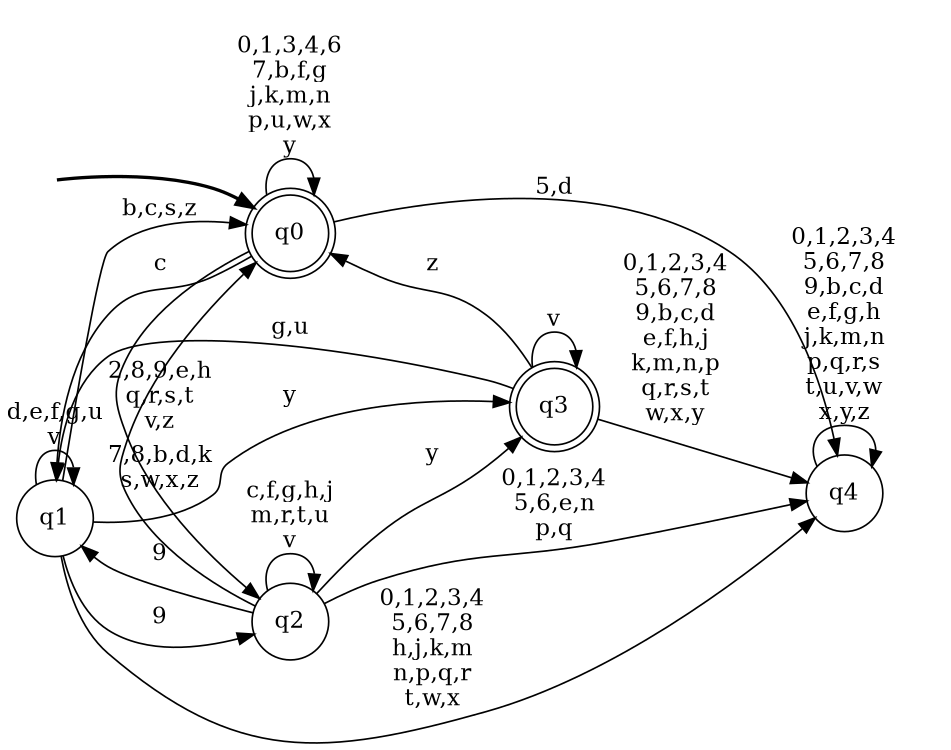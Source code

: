 digraph BlueStar {
__start0 [style = invis, shape = none, label = "", width = 0, height = 0];

rankdir=LR;
size="8,5";

s0 [style="rounded,filled", color="black", fillcolor="white" shape="doublecircle", label="q0"];
s1 [style="filled", color="black", fillcolor="white" shape="circle", label="q1"];
s2 [style="filled", color="black", fillcolor="white" shape="circle", label="q2"];
s3 [style="rounded,filled", color="black", fillcolor="white" shape="doublecircle", label="q3"];
s4 [style="filled", color="black", fillcolor="white" shape="circle", label="q4"];
subgraph cluster_main { 
	graph [pad=".75", ranksep="0.15", nodesep="0.15"];
	 style=invis; 
	__start0 -> s0 [penwidth=2];
}
s0 -> s0 [label="0,1,3,4,6\n7,b,f,g\nj,k,m,n\np,u,w,x\ny"];
s0 -> s1 [label="c"];
s0 -> s2 [label="2,8,9,e,h\nq,r,s,t\nv,z"];
s0 -> s4 [label="5,d"];
s1 -> s0 [label="b,c,s,z"];
s1 -> s1 [label="d,e,f,g,u\nv"];
s1 -> s2 [label="9"];
s1 -> s3 [label="y"];
s1 -> s4 [label="0,1,2,3,4\n5,6,7,8\nh,j,k,m\nn,p,q,r\nt,w,x"];
s2 -> s0 [label="7,8,b,d,k\ns,w,x,z"];
s2 -> s1 [label="9"];
s2 -> s2 [label="c,f,g,h,j\nm,r,t,u\nv"];
s2 -> s3 [label="y"];
s2 -> s4 [label="0,1,2,3,4\n5,6,e,n\np,q"];
s3 -> s0 [label="z"];
s3 -> s1 [label="g,u"];
s3 -> s3 [label="v"];
s3 -> s4 [label="0,1,2,3,4\n5,6,7,8\n9,b,c,d\ne,f,h,j\nk,m,n,p\nq,r,s,t\nw,x,y"];
s4 -> s4 [label="0,1,2,3,4\n5,6,7,8\n9,b,c,d\ne,f,g,h\nj,k,m,n\np,q,r,s\nt,u,v,w\nx,y,z"];

}